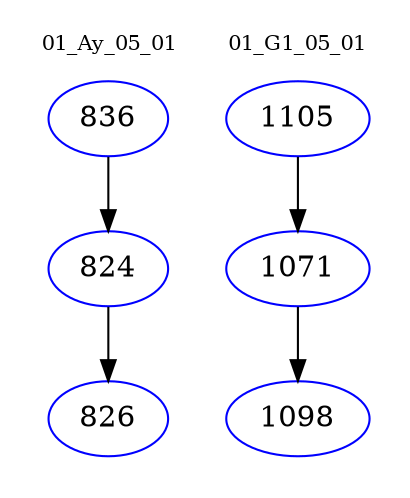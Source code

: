 digraph{
subgraph cluster_0 {
color = white
label = "01_Ay_05_01";
fontsize=10;
T0_836 [label="836", color="blue"]
T0_836 -> T0_824 [color="black"]
T0_824 [label="824", color="blue"]
T0_824 -> T0_826 [color="black"]
T0_826 [label="826", color="blue"]
}
subgraph cluster_1 {
color = white
label = "01_G1_05_01";
fontsize=10;
T1_1105 [label="1105", color="blue"]
T1_1105 -> T1_1071 [color="black"]
T1_1071 [label="1071", color="blue"]
T1_1071 -> T1_1098 [color="black"]
T1_1098 [label="1098", color="blue"]
}
}
